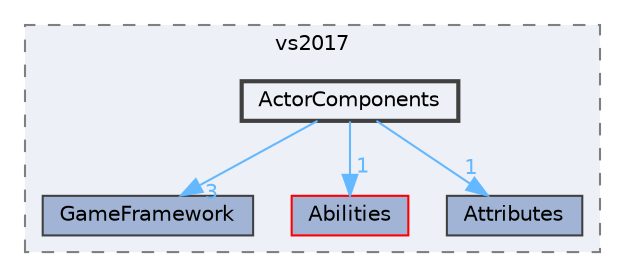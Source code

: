 digraph "D:/Uni/CMP208/Hellwatch/build/vs2017/ActorComponents"
{
 // LATEX_PDF_SIZE
  bgcolor="transparent";
  edge [fontname=Helvetica,fontsize=10,labelfontname=Helvetica,labelfontsize=10];
  node [fontname=Helvetica,fontsize=10,shape=box,height=0.2,width=0.4];
  compound=true
  subgraph clusterdir_8bceb31512fbf37cf44d454a95859b1c {
    graph [ bgcolor="#edf0f7", pencolor="grey50", label="vs2017", fontname=Helvetica,fontsize=10 style="filled,dashed", URL="dir_8bceb31512fbf37cf44d454a95859b1c.html",tooltip=""]
  dir_1e58e055197c872d2c7873964b7dea3e [label="GameFramework", fillcolor="#a2b4d6", color="grey25", style="filled", URL="dir_1e58e055197c872d2c7873964b7dea3e.html",tooltip=""];
  dir_dd83752153a5f8a26b8780fd171a1a5d [label="Abilities", fillcolor="#a2b4d6", color="red", style="filled", URL="dir_dd83752153a5f8a26b8780fd171a1a5d.html",tooltip=""];
  dir_2ea205c9a7374d1270589c3dc4531a12 [label="Attributes", fillcolor="#a2b4d6", color="grey25", style="filled", URL="dir_2ea205c9a7374d1270589c3dc4531a12.html",tooltip=""];
  dir_38fd5edcd14d1fce235d76d8a1a9749d [label="ActorComponents", fillcolor="#edf0f7", color="grey25", style="filled,bold", URL="dir_38fd5edcd14d1fce235d76d8a1a9749d.html",tooltip=""];
  }
  dir_38fd5edcd14d1fce235d76d8a1a9749d->dir_1e58e055197c872d2c7873964b7dea3e [headlabel="3", labeldistance=1.5 headhref="dir_000001_000005.html" color="steelblue1" fontcolor="steelblue1"];
  dir_38fd5edcd14d1fce235d76d8a1a9749d->dir_2ea205c9a7374d1270589c3dc4531a12 [headlabel="1", labeldistance=1.5 headhref="dir_000001_000003.html" color="steelblue1" fontcolor="steelblue1"];
  dir_38fd5edcd14d1fce235d76d8a1a9749d->dir_dd83752153a5f8a26b8780fd171a1a5d [headlabel="1", labeldistance=1.5 headhref="dir_000001_000000.html" color="steelblue1" fontcolor="steelblue1"];
}
